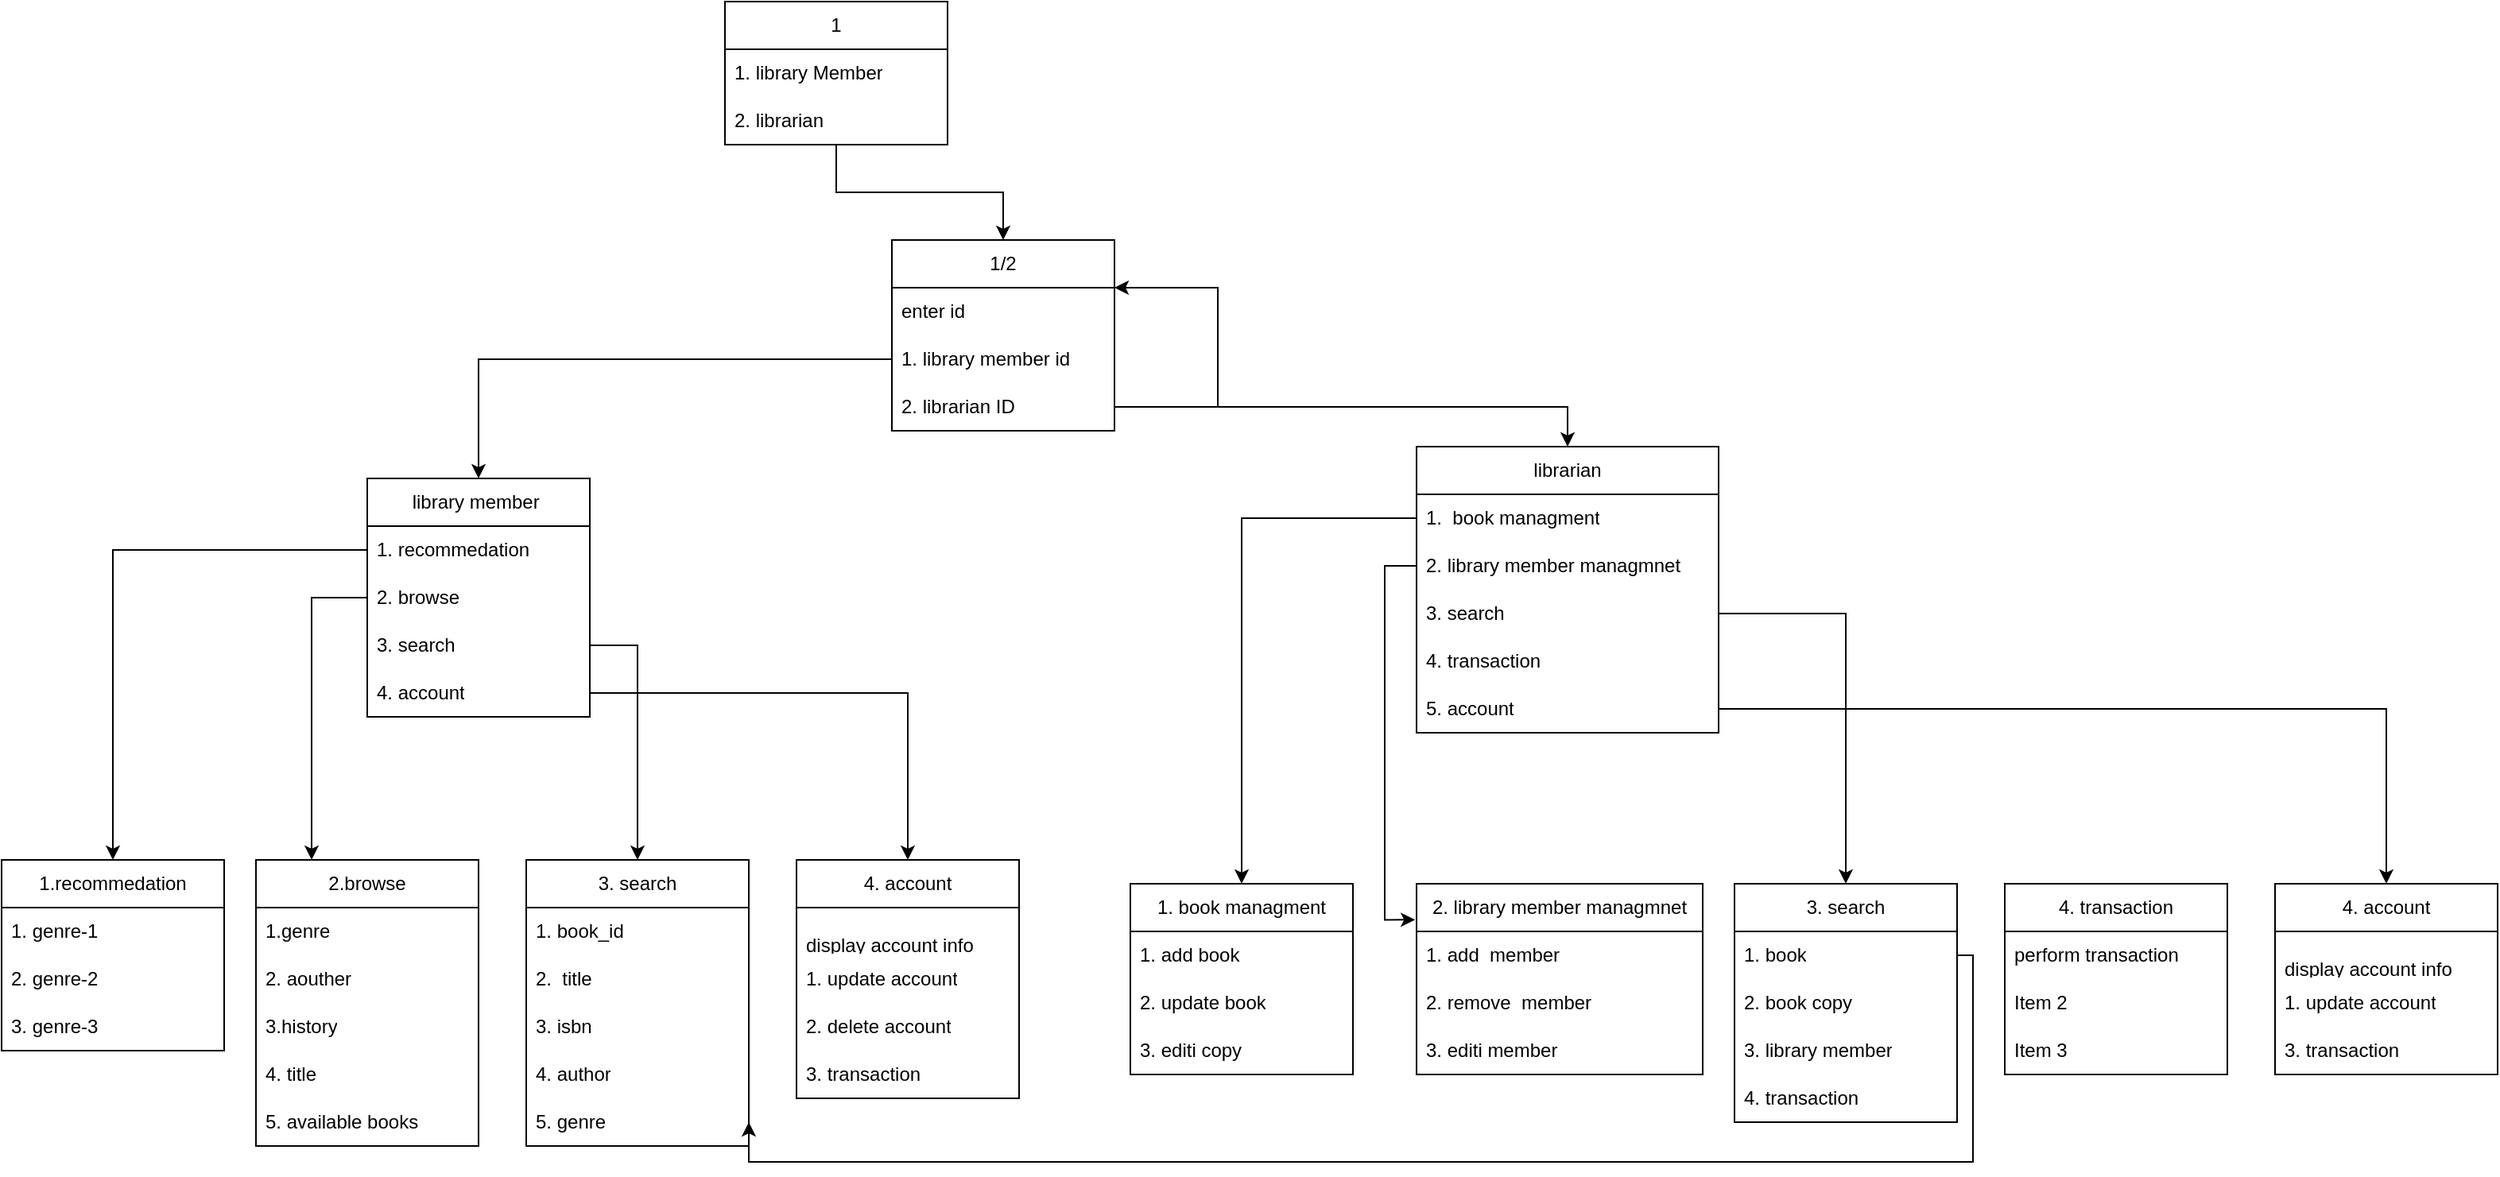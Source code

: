 <mxfile version="21.7.2" type="device">
  <diagram name="Page-1" id="W8T7IgJFekPmWYJNQASu">
    <mxGraphModel dx="2317" dy="945" grid="1" gridSize="10" guides="1" tooltips="1" connect="1" arrows="1" fold="1" page="1" pageScale="1" pageWidth="850" pageHeight="1100" math="0" shadow="0">
      <root>
        <mxCell id="0" />
        <mxCell id="1" parent="0" />
        <mxCell id="nkdSjz3BR6Y2Tukd96yu-10" style="edgeStyle=orthogonalEdgeStyle;rounded=0;orthogonalLoop=1;jettySize=auto;html=1;" parent="1" source="nkdSjz3BR6Y2Tukd96yu-1" target="nkdSjz3BR6Y2Tukd96yu-6" edge="1">
          <mxGeometry relative="1" as="geometry" />
        </mxCell>
        <mxCell id="nkdSjz3BR6Y2Tukd96yu-1" value="1" style="swimlane;fontStyle=0;childLayout=stackLayout;horizontal=1;startSize=30;horizontalStack=0;resizeParent=1;resizeParentMax=0;resizeLast=0;collapsible=1;marginBottom=0;whiteSpace=wrap;html=1;" parent="1" vertex="1">
          <mxGeometry x="355" y="60" width="140" height="90" as="geometry" />
        </mxCell>
        <mxCell id="nkdSjz3BR6Y2Tukd96yu-2" value="1. library Member" style="text;strokeColor=none;fillColor=none;align=left;verticalAlign=middle;spacingLeft=4;spacingRight=4;overflow=hidden;points=[[0,0.5],[1,0.5]];portConstraint=eastwest;rotatable=0;whiteSpace=wrap;html=1;" parent="nkdSjz3BR6Y2Tukd96yu-1" vertex="1">
          <mxGeometry y="30" width="140" height="30" as="geometry" />
        </mxCell>
        <mxCell id="nkdSjz3BR6Y2Tukd96yu-3" value="2. librarian" style="text;strokeColor=none;fillColor=none;align=left;verticalAlign=middle;spacingLeft=4;spacingRight=4;overflow=hidden;points=[[0,0.5],[1,0.5]];portConstraint=eastwest;rotatable=0;whiteSpace=wrap;html=1;" parent="nkdSjz3BR6Y2Tukd96yu-1" vertex="1">
          <mxGeometry y="60" width="140" height="30" as="geometry" />
        </mxCell>
        <mxCell id="nkdSjz3BR6Y2Tukd96yu-6" value="1/2" style="swimlane;fontStyle=0;childLayout=stackLayout;horizontal=1;startSize=30;horizontalStack=0;resizeParent=1;resizeParentMax=0;resizeLast=0;collapsible=1;marginBottom=0;whiteSpace=wrap;html=1;" parent="1" vertex="1">
          <mxGeometry x="460" y="210" width="140" height="120" as="geometry" />
        </mxCell>
        <mxCell id="nkdSjz3BR6Y2Tukd96yu-7" value="enter id" style="text;strokeColor=none;fillColor=none;align=left;verticalAlign=middle;spacingLeft=4;spacingRight=4;overflow=hidden;points=[[0,0.5],[1,0.5]];portConstraint=eastwest;rotatable=0;whiteSpace=wrap;html=1;" parent="nkdSjz3BR6Y2Tukd96yu-6" vertex="1">
          <mxGeometry y="30" width="140" height="30" as="geometry" />
        </mxCell>
        <mxCell id="nkdSjz3BR6Y2Tukd96yu-8" value="1. library member id" style="text;strokeColor=none;fillColor=none;align=left;verticalAlign=middle;spacingLeft=4;spacingRight=4;overflow=hidden;points=[[0,0.5],[1,0.5]];portConstraint=eastwest;rotatable=0;whiteSpace=wrap;html=1;" parent="nkdSjz3BR6Y2Tukd96yu-6" vertex="1">
          <mxGeometry y="60" width="140" height="30" as="geometry" />
        </mxCell>
        <mxCell id="nkdSjz3BR6Y2Tukd96yu-12" style="edgeStyle=orthogonalEdgeStyle;rounded=0;orthogonalLoop=1;jettySize=auto;html=1;entryX=1;entryY=0.25;entryDx=0;entryDy=0;exitX=1;exitY=0.5;exitDx=0;exitDy=0;" parent="nkdSjz3BR6Y2Tukd96yu-6" source="nkdSjz3BR6Y2Tukd96yu-9" target="nkdSjz3BR6Y2Tukd96yu-6" edge="1">
          <mxGeometry relative="1" as="geometry">
            <Array as="points">
              <mxPoint x="205" y="105" />
              <mxPoint x="205" y="30" />
            </Array>
          </mxGeometry>
        </mxCell>
        <mxCell id="nkdSjz3BR6Y2Tukd96yu-9" value="2. librarian ID" style="text;strokeColor=none;fillColor=none;align=left;verticalAlign=middle;spacingLeft=4;spacingRight=4;overflow=hidden;points=[[0,0.5],[1,0.5]];portConstraint=eastwest;rotatable=0;whiteSpace=wrap;html=1;" parent="nkdSjz3BR6Y2Tukd96yu-6" vertex="1">
          <mxGeometry y="90" width="140" height="30" as="geometry" />
        </mxCell>
        <mxCell id="nkdSjz3BR6Y2Tukd96yu-14" value="library member&amp;nbsp;" style="swimlane;fontStyle=0;childLayout=stackLayout;horizontal=1;startSize=30;horizontalStack=0;resizeParent=1;resizeParentMax=0;resizeLast=0;collapsible=1;marginBottom=0;whiteSpace=wrap;html=1;" parent="1" vertex="1">
          <mxGeometry x="130" y="360" width="140" height="150" as="geometry" />
        </mxCell>
        <mxCell id="nkdSjz3BR6Y2Tukd96yu-16" value="1. recommedation" style="text;strokeColor=none;fillColor=none;align=left;verticalAlign=middle;spacingLeft=4;spacingRight=4;overflow=hidden;points=[[0,0.5],[1,0.5]];portConstraint=eastwest;rotatable=0;whiteSpace=wrap;html=1;" parent="nkdSjz3BR6Y2Tukd96yu-14" vertex="1">
          <mxGeometry y="30" width="140" height="30" as="geometry" />
        </mxCell>
        <mxCell id="nkdSjz3BR6Y2Tukd96yu-15" value="2. browse" style="text;strokeColor=none;fillColor=none;align=left;verticalAlign=middle;spacingLeft=4;spacingRight=4;overflow=hidden;points=[[0,0.5],[1,0.5]];portConstraint=eastwest;rotatable=0;whiteSpace=wrap;html=1;" parent="nkdSjz3BR6Y2Tukd96yu-14" vertex="1">
          <mxGeometry y="60" width="140" height="30" as="geometry" />
        </mxCell>
        <mxCell id="nkdSjz3BR6Y2Tukd96yu-18" value="3. search" style="text;strokeColor=none;fillColor=none;align=left;verticalAlign=middle;spacingLeft=4;spacingRight=4;overflow=hidden;points=[[0,0.5],[1,0.5]];portConstraint=eastwest;rotatable=0;whiteSpace=wrap;html=1;" parent="nkdSjz3BR6Y2Tukd96yu-14" vertex="1">
          <mxGeometry y="90" width="140" height="30" as="geometry" />
        </mxCell>
        <mxCell id="nkdSjz3BR6Y2Tukd96yu-19" value="4. account" style="text;strokeColor=none;fillColor=none;align=left;verticalAlign=middle;spacingLeft=4;spacingRight=4;overflow=hidden;points=[[0,0.5],[1,0.5]];portConstraint=eastwest;rotatable=0;whiteSpace=wrap;html=1;" parent="nkdSjz3BR6Y2Tukd96yu-14" vertex="1">
          <mxGeometry y="120" width="140" height="30" as="geometry" />
        </mxCell>
        <mxCell id="nkdSjz3BR6Y2Tukd96yu-20" value="librarian" style="swimlane;fontStyle=0;childLayout=stackLayout;horizontal=1;startSize=30;horizontalStack=0;resizeParent=1;resizeParentMax=0;resizeLast=0;collapsible=1;marginBottom=0;whiteSpace=wrap;html=1;" parent="1" vertex="1">
          <mxGeometry x="790" y="340" width="190" height="180" as="geometry" />
        </mxCell>
        <mxCell id="nkdSjz3BR6Y2Tukd96yu-21" value="1.&amp;nbsp; book managment" style="text;strokeColor=none;fillColor=none;align=left;verticalAlign=middle;spacingLeft=4;spacingRight=4;overflow=hidden;points=[[0,0.5],[1,0.5]];portConstraint=eastwest;rotatable=0;whiteSpace=wrap;html=1;" parent="nkdSjz3BR6Y2Tukd96yu-20" vertex="1">
          <mxGeometry y="30" width="190" height="30" as="geometry" />
        </mxCell>
        <mxCell id="nkdSjz3BR6Y2Tukd96yu-22" value="2. library member managmnet" style="text;strokeColor=none;fillColor=none;align=left;verticalAlign=middle;spacingLeft=4;spacingRight=4;overflow=hidden;points=[[0,0.5],[1,0.5]];portConstraint=eastwest;rotatable=0;whiteSpace=wrap;html=1;" parent="nkdSjz3BR6Y2Tukd96yu-20" vertex="1">
          <mxGeometry y="60" width="190" height="30" as="geometry" />
        </mxCell>
        <mxCell id="nkdSjz3BR6Y2Tukd96yu-23" value="3. search" style="text;strokeColor=none;fillColor=none;align=left;verticalAlign=middle;spacingLeft=4;spacingRight=4;overflow=hidden;points=[[0,0.5],[1,0.5]];portConstraint=eastwest;rotatable=0;whiteSpace=wrap;html=1;" parent="nkdSjz3BR6Y2Tukd96yu-20" vertex="1">
          <mxGeometry y="90" width="190" height="30" as="geometry" />
        </mxCell>
        <mxCell id="nkdSjz3BR6Y2Tukd96yu-24" value="4. transaction" style="text;strokeColor=none;fillColor=none;align=left;verticalAlign=middle;spacingLeft=4;spacingRight=4;overflow=hidden;points=[[0,0.5],[1,0.5]];portConstraint=eastwest;rotatable=0;whiteSpace=wrap;html=1;" parent="nkdSjz3BR6Y2Tukd96yu-20" vertex="1">
          <mxGeometry y="120" width="190" height="30" as="geometry" />
        </mxCell>
        <mxCell id="gKTl9JvtWHFWFQC-3-2N-29" value="5. account" style="text;strokeColor=none;fillColor=none;align=left;verticalAlign=middle;spacingLeft=4;spacingRight=4;overflow=hidden;points=[[0,0.5],[1,0.5]];portConstraint=eastwest;rotatable=0;whiteSpace=wrap;html=1;" vertex="1" parent="nkdSjz3BR6Y2Tukd96yu-20">
          <mxGeometry y="150" width="190" height="30" as="geometry" />
        </mxCell>
        <mxCell id="gKTl9JvtWHFWFQC-3-2N-1" style="edgeStyle=orthogonalEdgeStyle;rounded=0;orthogonalLoop=1;jettySize=auto;html=1;entryX=0.5;entryY=0;entryDx=0;entryDy=0;" edge="1" parent="1" source="nkdSjz3BR6Y2Tukd96yu-9" target="nkdSjz3BR6Y2Tukd96yu-20">
          <mxGeometry relative="1" as="geometry" />
        </mxCell>
        <mxCell id="gKTl9JvtWHFWFQC-3-2N-2" style="edgeStyle=orthogonalEdgeStyle;rounded=0;orthogonalLoop=1;jettySize=auto;html=1;" edge="1" parent="1" source="nkdSjz3BR6Y2Tukd96yu-8" target="nkdSjz3BR6Y2Tukd96yu-14">
          <mxGeometry relative="1" as="geometry" />
        </mxCell>
        <mxCell id="gKTl9JvtWHFWFQC-3-2N-3" value="1.recommedation" style="swimlane;fontStyle=0;childLayout=stackLayout;horizontal=1;startSize=30;horizontalStack=0;resizeParent=1;resizeParentMax=0;resizeLast=0;collapsible=1;marginBottom=0;whiteSpace=wrap;html=1;" vertex="1" parent="1">
          <mxGeometry x="-100" y="600" width="140" height="120" as="geometry" />
        </mxCell>
        <mxCell id="gKTl9JvtWHFWFQC-3-2N-4" value="1. genre-1" style="text;strokeColor=none;fillColor=none;align=left;verticalAlign=middle;spacingLeft=4;spacingRight=4;overflow=hidden;points=[[0,0.5],[1,0.5]];portConstraint=eastwest;rotatable=0;whiteSpace=wrap;html=1;" vertex="1" parent="gKTl9JvtWHFWFQC-3-2N-3">
          <mxGeometry y="30" width="140" height="30" as="geometry" />
        </mxCell>
        <mxCell id="gKTl9JvtWHFWFQC-3-2N-5" value="2. genre-2" style="text;strokeColor=none;fillColor=none;align=left;verticalAlign=middle;spacingLeft=4;spacingRight=4;overflow=hidden;points=[[0,0.5],[1,0.5]];portConstraint=eastwest;rotatable=0;whiteSpace=wrap;html=1;" vertex="1" parent="gKTl9JvtWHFWFQC-3-2N-3">
          <mxGeometry y="60" width="140" height="30" as="geometry" />
        </mxCell>
        <mxCell id="gKTl9JvtWHFWFQC-3-2N-6" value="3. genre-3" style="text;strokeColor=none;fillColor=none;align=left;verticalAlign=middle;spacingLeft=4;spacingRight=4;overflow=hidden;points=[[0,0.5],[1,0.5]];portConstraint=eastwest;rotatable=0;whiteSpace=wrap;html=1;" vertex="1" parent="gKTl9JvtWHFWFQC-3-2N-3">
          <mxGeometry y="90" width="140" height="30" as="geometry" />
        </mxCell>
        <mxCell id="gKTl9JvtWHFWFQC-3-2N-7" value="2.browse" style="swimlane;fontStyle=0;childLayout=stackLayout;horizontal=1;startSize=30;horizontalStack=0;resizeParent=1;resizeParentMax=0;resizeLast=0;collapsible=1;marginBottom=0;whiteSpace=wrap;html=1;" vertex="1" parent="1">
          <mxGeometry x="60" y="600" width="140" height="180" as="geometry" />
        </mxCell>
        <mxCell id="gKTl9JvtWHFWFQC-3-2N-8" value="1.genre" style="text;strokeColor=none;fillColor=none;align=left;verticalAlign=middle;spacingLeft=4;spacingRight=4;overflow=hidden;points=[[0,0.5],[1,0.5]];portConstraint=eastwest;rotatable=0;whiteSpace=wrap;html=1;" vertex="1" parent="gKTl9JvtWHFWFQC-3-2N-7">
          <mxGeometry y="30" width="140" height="30" as="geometry" />
        </mxCell>
        <mxCell id="gKTl9JvtWHFWFQC-3-2N-9" value="2. aouther" style="text;strokeColor=none;fillColor=none;align=left;verticalAlign=middle;spacingLeft=4;spacingRight=4;overflow=hidden;points=[[0,0.5],[1,0.5]];portConstraint=eastwest;rotatable=0;whiteSpace=wrap;html=1;" vertex="1" parent="gKTl9JvtWHFWFQC-3-2N-7">
          <mxGeometry y="60" width="140" height="30" as="geometry" />
        </mxCell>
        <mxCell id="gKTl9JvtWHFWFQC-3-2N-10" value="3.history" style="text;strokeColor=none;fillColor=none;align=left;verticalAlign=middle;spacingLeft=4;spacingRight=4;overflow=hidden;points=[[0,0.5],[1,0.5]];portConstraint=eastwest;rotatable=0;whiteSpace=wrap;html=1;" vertex="1" parent="gKTl9JvtWHFWFQC-3-2N-7">
          <mxGeometry y="90" width="140" height="30" as="geometry" />
        </mxCell>
        <mxCell id="gKTl9JvtWHFWFQC-3-2N-11" value="4. title" style="text;strokeColor=none;fillColor=none;align=left;verticalAlign=middle;spacingLeft=4;spacingRight=4;overflow=hidden;points=[[0,0.5],[1,0.5]];portConstraint=eastwest;rotatable=0;whiteSpace=wrap;html=1;" vertex="1" parent="gKTl9JvtWHFWFQC-3-2N-7">
          <mxGeometry y="120" width="140" height="30" as="geometry" />
        </mxCell>
        <mxCell id="gKTl9JvtWHFWFQC-3-2N-28" value="5. available books" style="text;strokeColor=none;fillColor=none;align=left;verticalAlign=middle;spacingLeft=4;spacingRight=4;overflow=hidden;points=[[0,0.5],[1,0.5]];portConstraint=eastwest;rotatable=0;whiteSpace=wrap;html=1;" vertex="1" parent="gKTl9JvtWHFWFQC-3-2N-7">
          <mxGeometry y="150" width="140" height="30" as="geometry" />
        </mxCell>
        <mxCell id="gKTl9JvtWHFWFQC-3-2N-12" style="edgeStyle=orthogonalEdgeStyle;rounded=0;orthogonalLoop=1;jettySize=auto;html=1;entryX=0.5;entryY=0;entryDx=0;entryDy=0;" edge="1" parent="1" source="nkdSjz3BR6Y2Tukd96yu-16" target="gKTl9JvtWHFWFQC-3-2N-3">
          <mxGeometry relative="1" as="geometry" />
        </mxCell>
        <mxCell id="gKTl9JvtWHFWFQC-3-2N-13" style="edgeStyle=orthogonalEdgeStyle;rounded=0;orthogonalLoop=1;jettySize=auto;html=1;entryX=0.25;entryY=0;entryDx=0;entryDy=0;" edge="1" parent="1" source="nkdSjz3BR6Y2Tukd96yu-15" target="gKTl9JvtWHFWFQC-3-2N-7">
          <mxGeometry relative="1" as="geometry" />
        </mxCell>
        <mxCell id="gKTl9JvtWHFWFQC-3-2N-14" value="3. search" style="swimlane;fontStyle=0;childLayout=stackLayout;horizontal=1;startSize=30;horizontalStack=0;resizeParent=1;resizeParentMax=0;resizeLast=0;collapsible=1;marginBottom=0;whiteSpace=wrap;html=1;" vertex="1" parent="1">
          <mxGeometry x="230" y="600" width="140" height="180" as="geometry" />
        </mxCell>
        <mxCell id="gKTl9JvtWHFWFQC-3-2N-15" value="1. book_id" style="text;strokeColor=none;fillColor=none;align=left;verticalAlign=middle;spacingLeft=4;spacingRight=4;overflow=hidden;points=[[0,0.5],[1,0.5]];portConstraint=eastwest;rotatable=0;whiteSpace=wrap;html=1;" vertex="1" parent="gKTl9JvtWHFWFQC-3-2N-14">
          <mxGeometry y="30" width="140" height="30" as="geometry" />
        </mxCell>
        <mxCell id="gKTl9JvtWHFWFQC-3-2N-16" value="2.&amp;nbsp; title" style="text;strokeColor=none;fillColor=none;align=left;verticalAlign=middle;spacingLeft=4;spacingRight=4;overflow=hidden;points=[[0,0.5],[1,0.5]];portConstraint=eastwest;rotatable=0;whiteSpace=wrap;html=1;" vertex="1" parent="gKTl9JvtWHFWFQC-3-2N-14">
          <mxGeometry y="60" width="140" height="30" as="geometry" />
        </mxCell>
        <mxCell id="gKTl9JvtWHFWFQC-3-2N-17" value="3. isbn" style="text;strokeColor=none;fillColor=none;align=left;verticalAlign=middle;spacingLeft=4;spacingRight=4;overflow=hidden;points=[[0,0.5],[1,0.5]];portConstraint=eastwest;rotatable=0;whiteSpace=wrap;html=1;" vertex="1" parent="gKTl9JvtWHFWFQC-3-2N-14">
          <mxGeometry y="90" width="140" height="30" as="geometry" />
        </mxCell>
        <mxCell id="gKTl9JvtWHFWFQC-3-2N-19" value="4. author" style="text;strokeColor=none;fillColor=none;align=left;verticalAlign=middle;spacingLeft=4;spacingRight=4;overflow=hidden;points=[[0,0.5],[1,0.5]];portConstraint=eastwest;rotatable=0;whiteSpace=wrap;html=1;" vertex="1" parent="gKTl9JvtWHFWFQC-3-2N-14">
          <mxGeometry y="120" width="140" height="30" as="geometry" />
        </mxCell>
        <mxCell id="gKTl9JvtWHFWFQC-3-2N-18" value="5. genre" style="text;strokeColor=none;fillColor=none;align=left;verticalAlign=middle;spacingLeft=4;spacingRight=4;overflow=hidden;points=[[0,0.5],[1,0.5]];portConstraint=eastwest;rotatable=0;whiteSpace=wrap;html=1;" vertex="1" parent="gKTl9JvtWHFWFQC-3-2N-14">
          <mxGeometry y="150" width="140" height="30" as="geometry" />
        </mxCell>
        <mxCell id="gKTl9JvtWHFWFQC-3-2N-20" style="edgeStyle=orthogonalEdgeStyle;rounded=0;orthogonalLoop=1;jettySize=auto;html=1;entryX=0.5;entryY=0;entryDx=0;entryDy=0;" edge="1" parent="1" source="nkdSjz3BR6Y2Tukd96yu-18" target="gKTl9JvtWHFWFQC-3-2N-14">
          <mxGeometry relative="1" as="geometry" />
        </mxCell>
        <mxCell id="gKTl9JvtWHFWFQC-3-2N-22" value="4. account" style="swimlane;fontStyle=0;childLayout=stackLayout;horizontal=1;startSize=30;horizontalStack=0;resizeParent=1;resizeParentMax=0;resizeLast=0;collapsible=1;marginBottom=0;whiteSpace=wrap;html=1;" vertex="1" parent="1">
          <mxGeometry x="400" y="600" width="140" height="150" as="geometry" />
        </mxCell>
        <mxCell id="gKTl9JvtWHFWFQC-3-2N-23" value="&lt;br&gt;display account info" style="text;strokeColor=none;fillColor=none;align=left;verticalAlign=middle;spacingLeft=4;spacingRight=4;overflow=hidden;points=[[0,0.5],[1,0.5]];portConstraint=eastwest;rotatable=0;whiteSpace=wrap;html=1;" vertex="1" parent="gKTl9JvtWHFWFQC-3-2N-22">
          <mxGeometry y="30" width="140" height="30" as="geometry" />
        </mxCell>
        <mxCell id="gKTl9JvtWHFWFQC-3-2N-24" value="1. update account" style="text;strokeColor=none;fillColor=none;align=left;verticalAlign=middle;spacingLeft=4;spacingRight=4;overflow=hidden;points=[[0,0.5],[1,0.5]];portConstraint=eastwest;rotatable=0;whiteSpace=wrap;html=1;" vertex="1" parent="gKTl9JvtWHFWFQC-3-2N-22">
          <mxGeometry y="60" width="140" height="30" as="geometry" />
        </mxCell>
        <mxCell id="gKTl9JvtWHFWFQC-3-2N-25" value="2. delete account" style="text;strokeColor=none;fillColor=none;align=left;verticalAlign=middle;spacingLeft=4;spacingRight=4;overflow=hidden;points=[[0,0.5],[1,0.5]];portConstraint=eastwest;rotatable=0;whiteSpace=wrap;html=1;" vertex="1" parent="gKTl9JvtWHFWFQC-3-2N-22">
          <mxGeometry y="90" width="140" height="30" as="geometry" />
        </mxCell>
        <mxCell id="gKTl9JvtWHFWFQC-3-2N-27" value="3. transaction" style="text;strokeColor=none;fillColor=none;align=left;verticalAlign=middle;spacingLeft=4;spacingRight=4;overflow=hidden;points=[[0,0.5],[1,0.5]];portConstraint=eastwest;rotatable=0;whiteSpace=wrap;html=1;" vertex="1" parent="gKTl9JvtWHFWFQC-3-2N-22">
          <mxGeometry y="120" width="140" height="30" as="geometry" />
        </mxCell>
        <mxCell id="gKTl9JvtWHFWFQC-3-2N-26" style="edgeStyle=orthogonalEdgeStyle;rounded=0;orthogonalLoop=1;jettySize=auto;html=1;exitX=1;exitY=0.5;exitDx=0;exitDy=0;" edge="1" parent="1" source="nkdSjz3BR6Y2Tukd96yu-19" target="gKTl9JvtWHFWFQC-3-2N-22">
          <mxGeometry relative="1" as="geometry" />
        </mxCell>
        <mxCell id="gKTl9JvtWHFWFQC-3-2N-30" value="1. book managment" style="swimlane;fontStyle=0;childLayout=stackLayout;horizontal=1;startSize=30;horizontalStack=0;resizeParent=1;resizeParentMax=0;resizeLast=0;collapsible=1;marginBottom=0;whiteSpace=wrap;html=1;" vertex="1" parent="1">
          <mxGeometry x="610" y="615" width="140" height="120" as="geometry" />
        </mxCell>
        <mxCell id="gKTl9JvtWHFWFQC-3-2N-31" value="1. add book" style="text;strokeColor=none;fillColor=none;align=left;verticalAlign=middle;spacingLeft=4;spacingRight=4;overflow=hidden;points=[[0,0.5],[1,0.5]];portConstraint=eastwest;rotatable=0;whiteSpace=wrap;html=1;" vertex="1" parent="gKTl9JvtWHFWFQC-3-2N-30">
          <mxGeometry y="30" width="140" height="30" as="geometry" />
        </mxCell>
        <mxCell id="gKTl9JvtWHFWFQC-3-2N-32" value="2. update book" style="text;strokeColor=none;fillColor=none;align=left;verticalAlign=middle;spacingLeft=4;spacingRight=4;overflow=hidden;points=[[0,0.5],[1,0.5]];portConstraint=eastwest;rotatable=0;whiteSpace=wrap;html=1;" vertex="1" parent="gKTl9JvtWHFWFQC-3-2N-30">
          <mxGeometry y="60" width="140" height="30" as="geometry" />
        </mxCell>
        <mxCell id="gKTl9JvtWHFWFQC-3-2N-33" value="3. editi copy" style="text;strokeColor=none;fillColor=none;align=left;verticalAlign=middle;spacingLeft=4;spacingRight=4;overflow=hidden;points=[[0,0.5],[1,0.5]];portConstraint=eastwest;rotatable=0;whiteSpace=wrap;html=1;" vertex="1" parent="gKTl9JvtWHFWFQC-3-2N-30">
          <mxGeometry y="90" width="140" height="30" as="geometry" />
        </mxCell>
        <mxCell id="gKTl9JvtWHFWFQC-3-2N-34" style="edgeStyle=orthogonalEdgeStyle;rounded=0;orthogonalLoop=1;jettySize=auto;html=1;" edge="1" parent="1" source="nkdSjz3BR6Y2Tukd96yu-21" target="gKTl9JvtWHFWFQC-3-2N-30">
          <mxGeometry relative="1" as="geometry" />
        </mxCell>
        <mxCell id="gKTl9JvtWHFWFQC-3-2N-36" value="2. library member managmnet" style="swimlane;fontStyle=0;childLayout=stackLayout;horizontal=1;startSize=30;horizontalStack=0;resizeParent=1;resizeParentMax=0;resizeLast=0;collapsible=1;marginBottom=0;whiteSpace=wrap;html=1;" vertex="1" parent="1">
          <mxGeometry x="790" y="615" width="180" height="120" as="geometry" />
        </mxCell>
        <mxCell id="gKTl9JvtWHFWFQC-3-2N-37" value="1. add&amp;nbsp; member" style="text;strokeColor=none;fillColor=none;align=left;verticalAlign=middle;spacingLeft=4;spacingRight=4;overflow=hidden;points=[[0,0.5],[1,0.5]];portConstraint=eastwest;rotatable=0;whiteSpace=wrap;html=1;" vertex="1" parent="gKTl9JvtWHFWFQC-3-2N-36">
          <mxGeometry y="30" width="180" height="30" as="geometry" />
        </mxCell>
        <mxCell id="gKTl9JvtWHFWFQC-3-2N-38" value="2. remove&amp;nbsp; member" style="text;strokeColor=none;fillColor=none;align=left;verticalAlign=middle;spacingLeft=4;spacingRight=4;overflow=hidden;points=[[0,0.5],[1,0.5]];portConstraint=eastwest;rotatable=0;whiteSpace=wrap;html=1;" vertex="1" parent="gKTl9JvtWHFWFQC-3-2N-36">
          <mxGeometry y="60" width="180" height="30" as="geometry" />
        </mxCell>
        <mxCell id="gKTl9JvtWHFWFQC-3-2N-39" value="3. editi member" style="text;strokeColor=none;fillColor=none;align=left;verticalAlign=middle;spacingLeft=4;spacingRight=4;overflow=hidden;points=[[0,0.5],[1,0.5]];portConstraint=eastwest;rotatable=0;whiteSpace=wrap;html=1;" vertex="1" parent="gKTl9JvtWHFWFQC-3-2N-36">
          <mxGeometry y="90" width="180" height="30" as="geometry" />
        </mxCell>
        <mxCell id="gKTl9JvtWHFWFQC-3-2N-40" style="edgeStyle=orthogonalEdgeStyle;rounded=0;orthogonalLoop=1;jettySize=auto;html=1;entryX=-0.005;entryY=0.189;entryDx=0;entryDy=0;entryPerimeter=0;" edge="1" parent="1" source="nkdSjz3BR6Y2Tukd96yu-22" target="gKTl9JvtWHFWFQC-3-2N-36">
          <mxGeometry relative="1" as="geometry" />
        </mxCell>
        <mxCell id="gKTl9JvtWHFWFQC-3-2N-49" style="edgeStyle=orthogonalEdgeStyle;rounded=0;orthogonalLoop=1;jettySize=auto;html=1;entryX=1;entryY=0.5;entryDx=0;entryDy=0;exitX=1;exitY=0.5;exitDx=0;exitDy=0;" edge="1" parent="1" source="gKTl9JvtWHFWFQC-3-2N-43" target="gKTl9JvtWHFWFQC-3-2N-18">
          <mxGeometry relative="1" as="geometry">
            <Array as="points">
              <mxPoint x="1140" y="660" />
              <mxPoint x="1140" y="790" />
              <mxPoint x="370" y="790" />
            </Array>
          </mxGeometry>
        </mxCell>
        <mxCell id="gKTl9JvtWHFWFQC-3-2N-42" value="3. search" style="swimlane;fontStyle=0;childLayout=stackLayout;horizontal=1;startSize=30;horizontalStack=0;resizeParent=1;resizeParentMax=0;resizeLast=0;collapsible=1;marginBottom=0;whiteSpace=wrap;html=1;" vertex="1" parent="1">
          <mxGeometry x="990" y="615" width="140" height="150" as="geometry" />
        </mxCell>
        <mxCell id="gKTl9JvtWHFWFQC-3-2N-43" value="1. book" style="text;strokeColor=none;fillColor=none;align=left;verticalAlign=middle;spacingLeft=4;spacingRight=4;overflow=hidden;points=[[0,0.5],[1,0.5]];portConstraint=eastwest;rotatable=0;whiteSpace=wrap;html=1;" vertex="1" parent="gKTl9JvtWHFWFQC-3-2N-42">
          <mxGeometry y="30" width="140" height="30" as="geometry" />
        </mxCell>
        <mxCell id="gKTl9JvtWHFWFQC-3-2N-44" value="2. book copy" style="text;strokeColor=none;fillColor=none;align=left;verticalAlign=middle;spacingLeft=4;spacingRight=4;overflow=hidden;points=[[0,0.5],[1,0.5]];portConstraint=eastwest;rotatable=0;whiteSpace=wrap;html=1;" vertex="1" parent="gKTl9JvtWHFWFQC-3-2N-42">
          <mxGeometry y="60" width="140" height="30" as="geometry" />
        </mxCell>
        <mxCell id="gKTl9JvtWHFWFQC-3-2N-45" value="3. library member" style="text;strokeColor=none;fillColor=none;align=left;verticalAlign=middle;spacingLeft=4;spacingRight=4;overflow=hidden;points=[[0,0.5],[1,0.5]];portConstraint=eastwest;rotatable=0;whiteSpace=wrap;html=1;" vertex="1" parent="gKTl9JvtWHFWFQC-3-2N-42">
          <mxGeometry y="90" width="140" height="30" as="geometry" />
        </mxCell>
        <mxCell id="gKTl9JvtWHFWFQC-3-2N-47" value="4. transaction" style="text;strokeColor=none;fillColor=none;align=left;verticalAlign=middle;spacingLeft=4;spacingRight=4;overflow=hidden;points=[[0,0.5],[1,0.5]];portConstraint=eastwest;rotatable=0;whiteSpace=wrap;html=1;" vertex="1" parent="gKTl9JvtWHFWFQC-3-2N-42">
          <mxGeometry y="120" width="140" height="30" as="geometry" />
        </mxCell>
        <mxCell id="gKTl9JvtWHFWFQC-3-2N-46" style="edgeStyle=orthogonalEdgeStyle;rounded=0;orthogonalLoop=1;jettySize=auto;html=1;entryX=0.5;entryY=0;entryDx=0;entryDy=0;" edge="1" parent="1" source="nkdSjz3BR6Y2Tukd96yu-23" target="gKTl9JvtWHFWFQC-3-2N-42">
          <mxGeometry relative="1" as="geometry" />
        </mxCell>
        <mxCell id="gKTl9JvtWHFWFQC-3-2N-51" value="4. transaction" style="swimlane;fontStyle=0;childLayout=stackLayout;horizontal=1;startSize=30;horizontalStack=0;resizeParent=1;resizeParentMax=0;resizeLast=0;collapsible=1;marginBottom=0;whiteSpace=wrap;html=1;" vertex="1" parent="1">
          <mxGeometry x="1160" y="615" width="140" height="120" as="geometry" />
        </mxCell>
        <mxCell id="gKTl9JvtWHFWFQC-3-2N-52" value="perform transaction" style="text;strokeColor=none;fillColor=none;align=left;verticalAlign=middle;spacingLeft=4;spacingRight=4;overflow=hidden;points=[[0,0.5],[1,0.5]];portConstraint=eastwest;rotatable=0;whiteSpace=wrap;html=1;" vertex="1" parent="gKTl9JvtWHFWFQC-3-2N-51">
          <mxGeometry y="30" width="140" height="30" as="geometry" />
        </mxCell>
        <mxCell id="gKTl9JvtWHFWFQC-3-2N-53" value="Item 2" style="text;strokeColor=none;fillColor=none;align=left;verticalAlign=middle;spacingLeft=4;spacingRight=4;overflow=hidden;points=[[0,0.5],[1,0.5]];portConstraint=eastwest;rotatable=0;whiteSpace=wrap;html=1;" vertex="1" parent="gKTl9JvtWHFWFQC-3-2N-51">
          <mxGeometry y="60" width="140" height="30" as="geometry" />
        </mxCell>
        <mxCell id="gKTl9JvtWHFWFQC-3-2N-54" value="Item 3" style="text;strokeColor=none;fillColor=none;align=left;verticalAlign=middle;spacingLeft=4;spacingRight=4;overflow=hidden;points=[[0,0.5],[1,0.5]];portConstraint=eastwest;rotatable=0;whiteSpace=wrap;html=1;" vertex="1" parent="gKTl9JvtWHFWFQC-3-2N-51">
          <mxGeometry y="90" width="140" height="30" as="geometry" />
        </mxCell>
        <mxCell id="gKTl9JvtWHFWFQC-3-2N-55" value="4. account" style="swimlane;fontStyle=0;childLayout=stackLayout;horizontal=1;startSize=30;horizontalStack=0;resizeParent=1;resizeParentMax=0;resizeLast=0;collapsible=1;marginBottom=0;whiteSpace=wrap;html=1;" vertex="1" parent="1">
          <mxGeometry x="1330" y="615" width="140" height="120" as="geometry" />
        </mxCell>
        <mxCell id="gKTl9JvtWHFWFQC-3-2N-56" value="&lt;br&gt;display account info" style="text;strokeColor=none;fillColor=none;align=left;verticalAlign=middle;spacingLeft=4;spacingRight=4;overflow=hidden;points=[[0,0.5],[1,0.5]];portConstraint=eastwest;rotatable=0;whiteSpace=wrap;html=1;" vertex="1" parent="gKTl9JvtWHFWFQC-3-2N-55">
          <mxGeometry y="30" width="140" height="30" as="geometry" />
        </mxCell>
        <mxCell id="gKTl9JvtWHFWFQC-3-2N-57" value="1. update account" style="text;strokeColor=none;fillColor=none;align=left;verticalAlign=middle;spacingLeft=4;spacingRight=4;overflow=hidden;points=[[0,0.5],[1,0.5]];portConstraint=eastwest;rotatable=0;whiteSpace=wrap;html=1;" vertex="1" parent="gKTl9JvtWHFWFQC-3-2N-55">
          <mxGeometry y="60" width="140" height="30" as="geometry" />
        </mxCell>
        <mxCell id="gKTl9JvtWHFWFQC-3-2N-59" value="3. transaction" style="text;strokeColor=none;fillColor=none;align=left;verticalAlign=middle;spacingLeft=4;spacingRight=4;overflow=hidden;points=[[0,0.5],[1,0.5]];portConstraint=eastwest;rotatable=0;whiteSpace=wrap;html=1;" vertex="1" parent="gKTl9JvtWHFWFQC-3-2N-55">
          <mxGeometry y="90" width="140" height="30" as="geometry" />
        </mxCell>
        <mxCell id="gKTl9JvtWHFWFQC-3-2N-60" style="edgeStyle=orthogonalEdgeStyle;rounded=0;orthogonalLoop=1;jettySize=auto;html=1;entryX=0.5;entryY=0;entryDx=0;entryDy=0;" edge="1" parent="1" source="gKTl9JvtWHFWFQC-3-2N-29" target="gKTl9JvtWHFWFQC-3-2N-55">
          <mxGeometry relative="1" as="geometry" />
        </mxCell>
      </root>
    </mxGraphModel>
  </diagram>
</mxfile>
